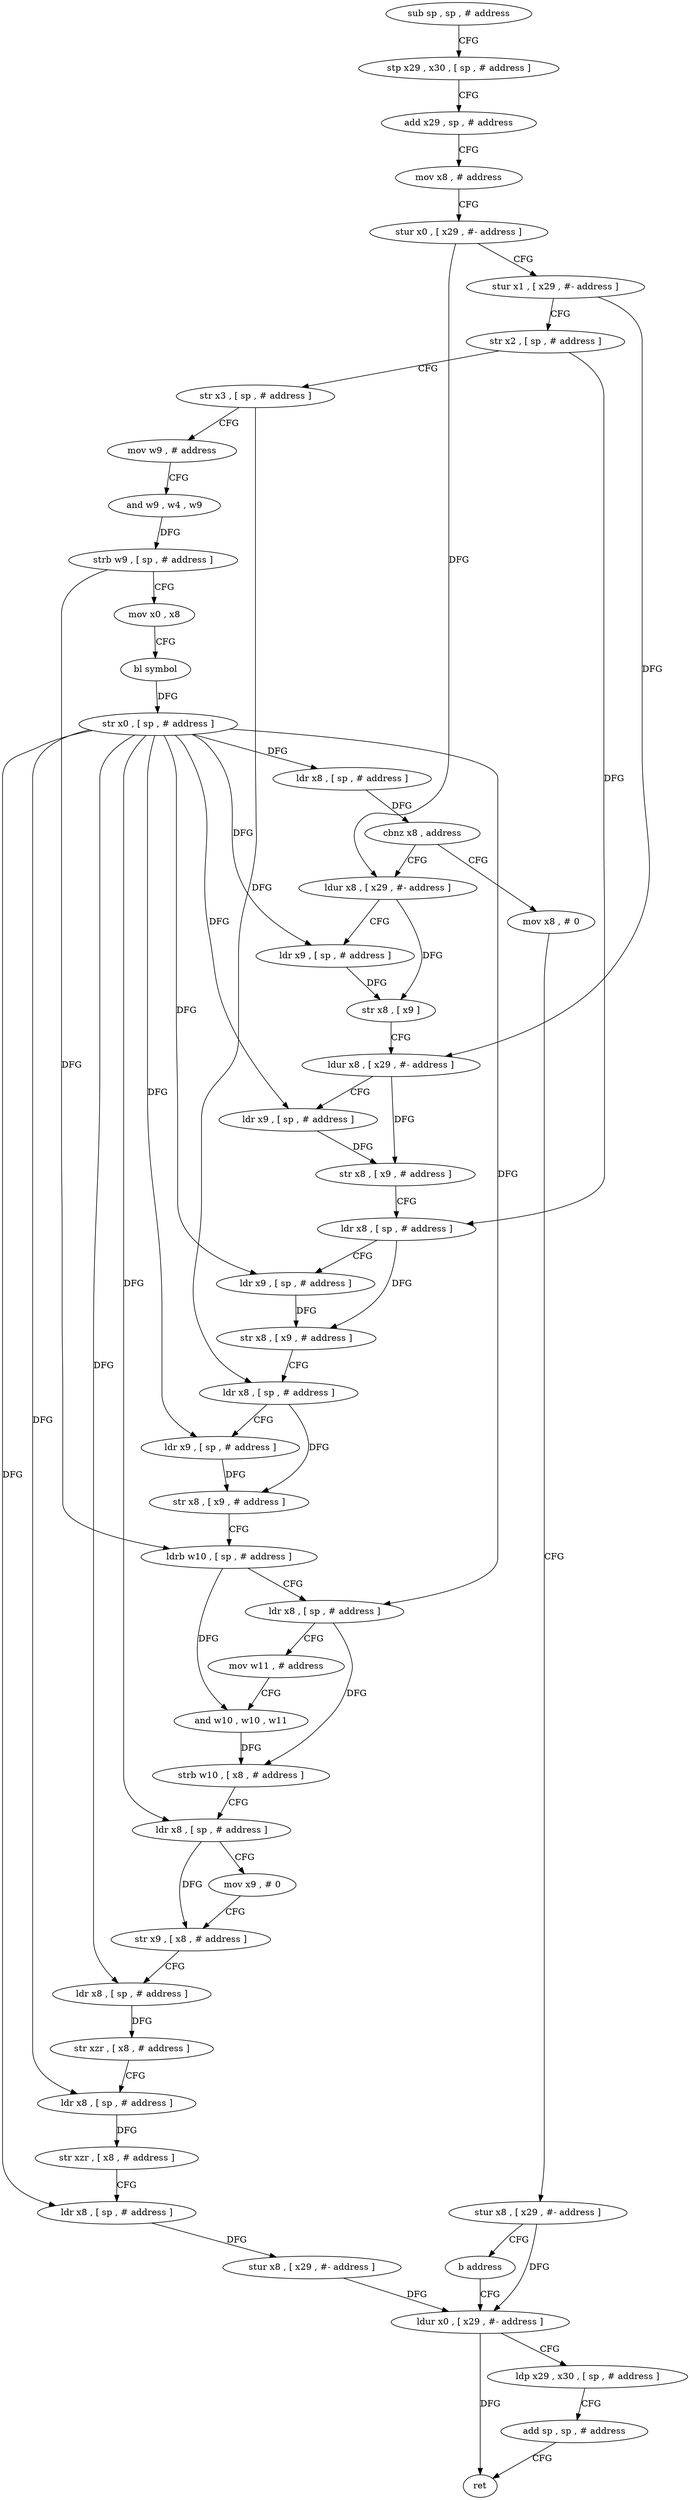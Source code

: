 digraph "func" {
"185480" [label = "sub sp , sp , # address" ]
"185484" [label = "stp x29 , x30 , [ sp , # address ]" ]
"185488" [label = "add x29 , sp , # address" ]
"185492" [label = "mov x8 , # address" ]
"185496" [label = "stur x0 , [ x29 , #- address ]" ]
"185500" [label = "stur x1 , [ x29 , #- address ]" ]
"185504" [label = "str x2 , [ sp , # address ]" ]
"185508" [label = "str x3 , [ sp , # address ]" ]
"185512" [label = "mov w9 , # address" ]
"185516" [label = "and w9 , w4 , w9" ]
"185520" [label = "strb w9 , [ sp , # address ]" ]
"185524" [label = "mov x0 , x8" ]
"185528" [label = "bl symbol" ]
"185532" [label = "str x0 , [ sp , # address ]" ]
"185536" [label = "ldr x8 , [ sp , # address ]" ]
"185540" [label = "cbnz x8 , address" ]
"185556" [label = "ldur x8 , [ x29 , #- address ]" ]
"185544" [label = "mov x8 , # 0" ]
"185560" [label = "ldr x9 , [ sp , # address ]" ]
"185564" [label = "str x8 , [ x9 ]" ]
"185568" [label = "ldur x8 , [ x29 , #- address ]" ]
"185572" [label = "ldr x9 , [ sp , # address ]" ]
"185576" [label = "str x8 , [ x9 , # address ]" ]
"185580" [label = "ldr x8 , [ sp , # address ]" ]
"185584" [label = "ldr x9 , [ sp , # address ]" ]
"185588" [label = "str x8 , [ x9 , # address ]" ]
"185592" [label = "ldr x8 , [ sp , # address ]" ]
"185596" [label = "ldr x9 , [ sp , # address ]" ]
"185600" [label = "str x8 , [ x9 , # address ]" ]
"185604" [label = "ldrb w10 , [ sp , # address ]" ]
"185608" [label = "ldr x8 , [ sp , # address ]" ]
"185612" [label = "mov w11 , # address" ]
"185616" [label = "and w10 , w10 , w11" ]
"185620" [label = "strb w10 , [ x8 , # address ]" ]
"185624" [label = "ldr x8 , [ sp , # address ]" ]
"185628" [label = "mov x9 , # 0" ]
"185632" [label = "str x9 , [ x8 , # address ]" ]
"185636" [label = "ldr x8 , [ sp , # address ]" ]
"185640" [label = "str xzr , [ x8 , # address ]" ]
"185644" [label = "ldr x8 , [ sp , # address ]" ]
"185648" [label = "str xzr , [ x8 , # address ]" ]
"185652" [label = "ldr x8 , [ sp , # address ]" ]
"185656" [label = "stur x8 , [ x29 , #- address ]" ]
"185660" [label = "ldur x0 , [ x29 , #- address ]" ]
"185548" [label = "stur x8 , [ x29 , #- address ]" ]
"185552" [label = "b address" ]
"185664" [label = "ldp x29 , x30 , [ sp , # address ]" ]
"185668" [label = "add sp , sp , # address" ]
"185672" [label = "ret" ]
"185480" -> "185484" [ label = "CFG" ]
"185484" -> "185488" [ label = "CFG" ]
"185488" -> "185492" [ label = "CFG" ]
"185492" -> "185496" [ label = "CFG" ]
"185496" -> "185500" [ label = "CFG" ]
"185496" -> "185556" [ label = "DFG" ]
"185500" -> "185504" [ label = "CFG" ]
"185500" -> "185568" [ label = "DFG" ]
"185504" -> "185508" [ label = "CFG" ]
"185504" -> "185580" [ label = "DFG" ]
"185508" -> "185512" [ label = "CFG" ]
"185508" -> "185592" [ label = "DFG" ]
"185512" -> "185516" [ label = "CFG" ]
"185516" -> "185520" [ label = "DFG" ]
"185520" -> "185524" [ label = "CFG" ]
"185520" -> "185604" [ label = "DFG" ]
"185524" -> "185528" [ label = "CFG" ]
"185528" -> "185532" [ label = "DFG" ]
"185532" -> "185536" [ label = "DFG" ]
"185532" -> "185560" [ label = "DFG" ]
"185532" -> "185572" [ label = "DFG" ]
"185532" -> "185584" [ label = "DFG" ]
"185532" -> "185596" [ label = "DFG" ]
"185532" -> "185608" [ label = "DFG" ]
"185532" -> "185624" [ label = "DFG" ]
"185532" -> "185636" [ label = "DFG" ]
"185532" -> "185644" [ label = "DFG" ]
"185532" -> "185652" [ label = "DFG" ]
"185536" -> "185540" [ label = "DFG" ]
"185540" -> "185556" [ label = "CFG" ]
"185540" -> "185544" [ label = "CFG" ]
"185556" -> "185560" [ label = "CFG" ]
"185556" -> "185564" [ label = "DFG" ]
"185544" -> "185548" [ label = "CFG" ]
"185560" -> "185564" [ label = "DFG" ]
"185564" -> "185568" [ label = "CFG" ]
"185568" -> "185572" [ label = "CFG" ]
"185568" -> "185576" [ label = "DFG" ]
"185572" -> "185576" [ label = "DFG" ]
"185576" -> "185580" [ label = "CFG" ]
"185580" -> "185584" [ label = "CFG" ]
"185580" -> "185588" [ label = "DFG" ]
"185584" -> "185588" [ label = "DFG" ]
"185588" -> "185592" [ label = "CFG" ]
"185592" -> "185596" [ label = "CFG" ]
"185592" -> "185600" [ label = "DFG" ]
"185596" -> "185600" [ label = "DFG" ]
"185600" -> "185604" [ label = "CFG" ]
"185604" -> "185608" [ label = "CFG" ]
"185604" -> "185616" [ label = "DFG" ]
"185608" -> "185612" [ label = "CFG" ]
"185608" -> "185620" [ label = "DFG" ]
"185612" -> "185616" [ label = "CFG" ]
"185616" -> "185620" [ label = "DFG" ]
"185620" -> "185624" [ label = "CFG" ]
"185624" -> "185628" [ label = "CFG" ]
"185624" -> "185632" [ label = "DFG" ]
"185628" -> "185632" [ label = "CFG" ]
"185632" -> "185636" [ label = "CFG" ]
"185636" -> "185640" [ label = "DFG" ]
"185640" -> "185644" [ label = "CFG" ]
"185644" -> "185648" [ label = "DFG" ]
"185648" -> "185652" [ label = "CFG" ]
"185652" -> "185656" [ label = "DFG" ]
"185656" -> "185660" [ label = "DFG" ]
"185660" -> "185664" [ label = "CFG" ]
"185660" -> "185672" [ label = "DFG" ]
"185548" -> "185552" [ label = "CFG" ]
"185548" -> "185660" [ label = "DFG" ]
"185552" -> "185660" [ label = "CFG" ]
"185664" -> "185668" [ label = "CFG" ]
"185668" -> "185672" [ label = "CFG" ]
}
